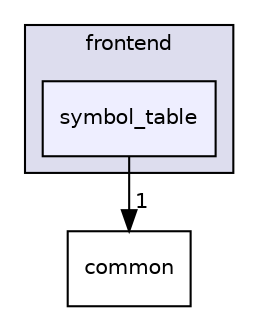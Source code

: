 digraph "include/frontend/symbol_table" {
  compound=true
  node [ fontsize="10", fontname="Helvetica"];
  edge [ labelfontsize="10", labelfontname="Helvetica"];
  subgraph clusterdir_eb115ec9491646c1ecef798c7f8cfffa {
    graph [ bgcolor="#ddddee", pencolor="black", label="frontend" fontname="Helvetica", fontsize="10", URL="dir_eb115ec9491646c1ecef798c7f8cfffa.html"]
  dir_9e1dccccdc08b878dc0a738b53392ea5 [shape=box, label="symbol_table", style="filled", fillcolor="#eeeeff", pencolor="black", URL="dir_9e1dccccdc08b878dc0a738b53392ea5.html"];
  }
  dir_0966d06610f72609fd9aa4979c2b5a92 [shape=box label="common" URL="dir_0966d06610f72609fd9aa4979c2b5a92.html"];
  dir_9e1dccccdc08b878dc0a738b53392ea5->dir_0966d06610f72609fd9aa4979c2b5a92 [headlabel="1", labeldistance=1.5 headhref="dir_000027_000022.html"];
}
